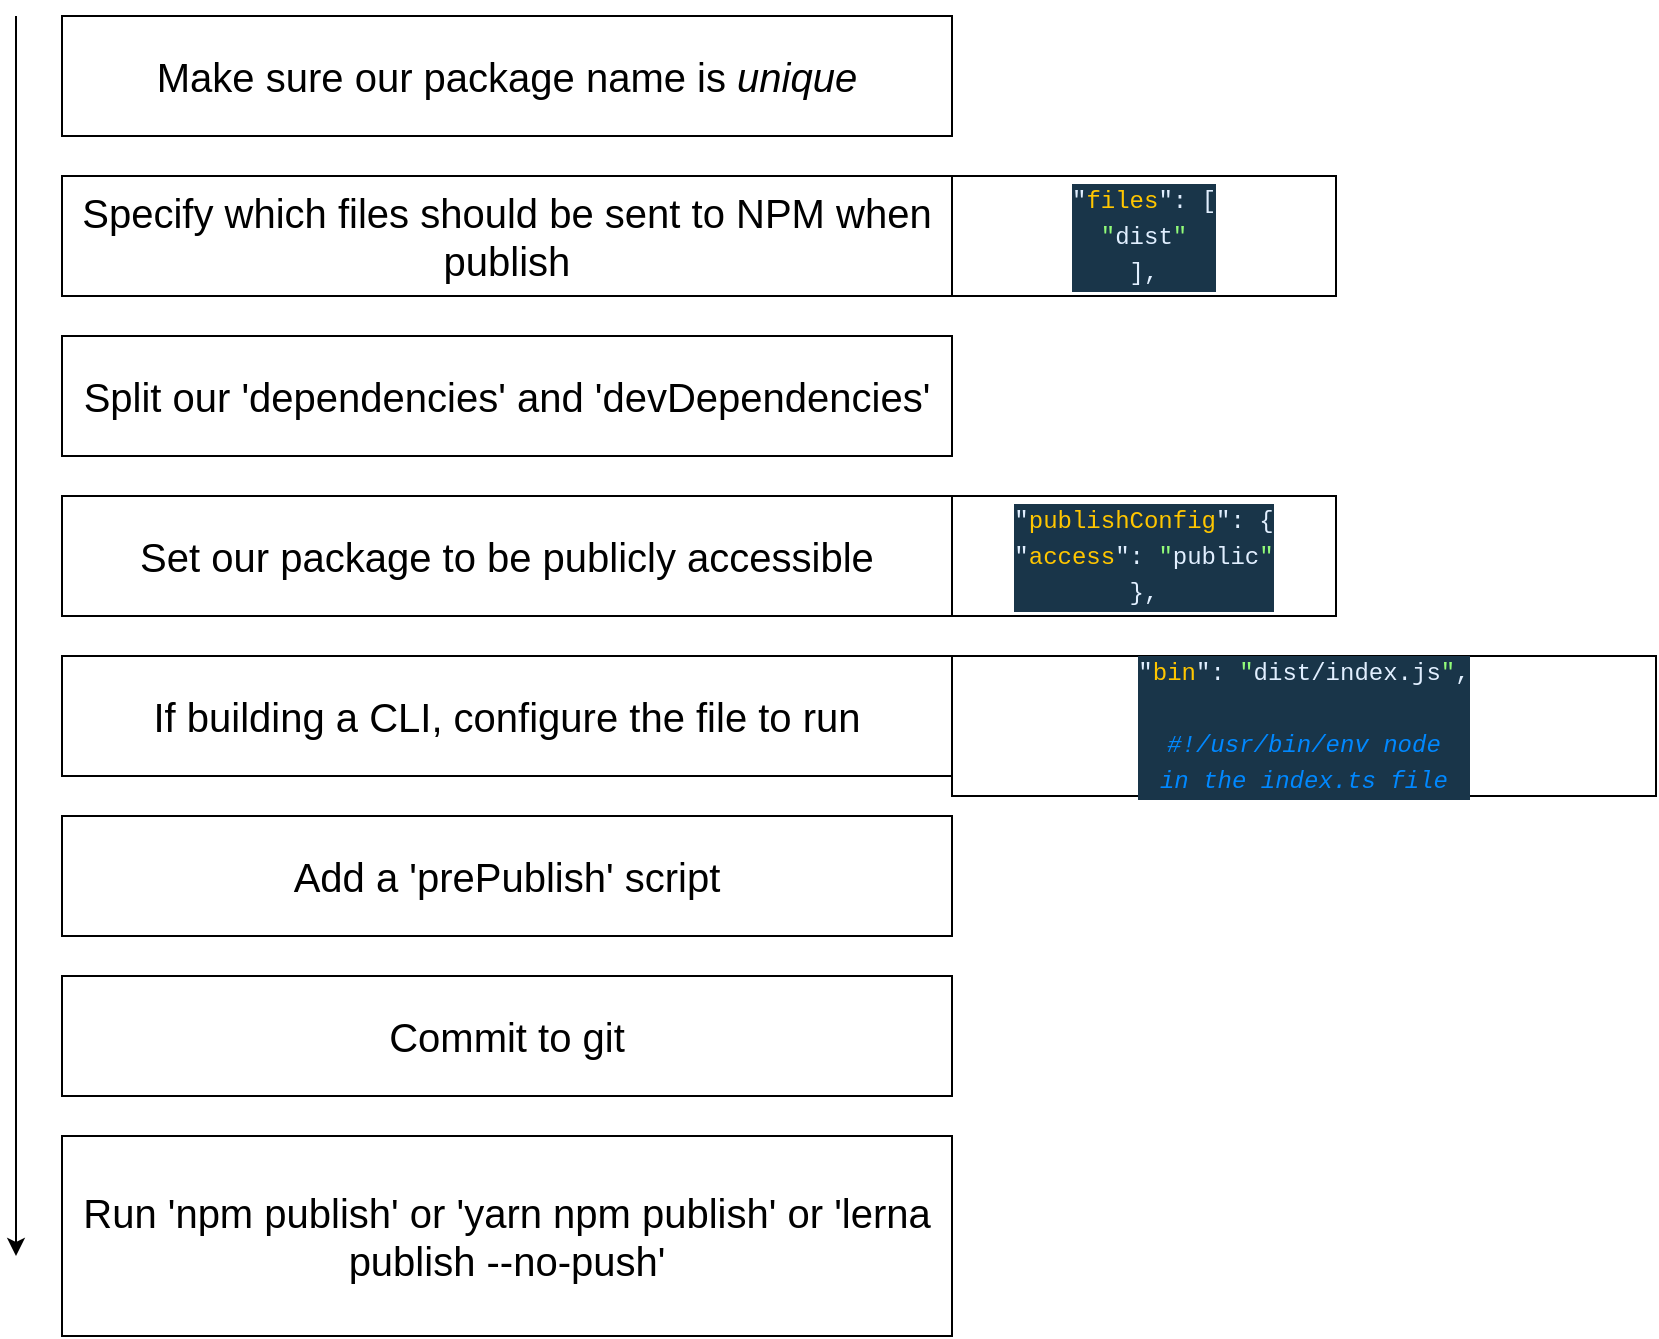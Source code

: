 <mxfile version="20.3.0" type="device"><diagram id="G8WxrayRfLGpbz-c9y8k" name="Page-1"><mxGraphModel dx="946" dy="672" grid="1" gridSize="10" guides="1" tooltips="1" connect="1" arrows="1" fold="1" page="1" pageScale="1" pageWidth="850" pageHeight="1100" math="0" shadow="0"><root><mxCell id="0"/><mxCell id="1" parent="0"/><mxCell id="HtIG3NaaIygR8OWVCpzk-1" value="&lt;font style=&quot;font-size: 20px;&quot;&gt;Make sure our package name is&lt;i&gt;&amp;nbsp;unique&lt;/i&gt;&lt;/font&gt;" style="rounded=0;whiteSpace=wrap;html=1;" vertex="1" parent="1"><mxGeometry x="43" y="30" width="445" height="60" as="geometry"/></mxCell><mxCell id="HtIG3NaaIygR8OWVCpzk-2" value="&lt;span style=&quot;font-size: 20px;&quot;&gt;Specify which files should be sent to NPM when publish&lt;/span&gt;" style="rounded=0;whiteSpace=wrap;html=1;" vertex="1" parent="1"><mxGeometry x="43" y="110" width="445" height="60" as="geometry"/></mxCell><mxCell id="HtIG3NaaIygR8OWVCpzk-3" value="&lt;span style=&quot;font-size: 20px;&quot;&gt;Split our 'dependencies' and 'devDependencies'&lt;/span&gt;" style="rounded=0;whiteSpace=wrap;html=1;" vertex="1" parent="1"><mxGeometry x="43" y="190" width="445" height="60" as="geometry"/></mxCell><mxCell id="HtIG3NaaIygR8OWVCpzk-4" value="&lt;span style=&quot;font-size: 20px;&quot;&gt;Set our package to be publicly accessible&lt;/span&gt;" style="rounded=0;whiteSpace=wrap;html=1;" vertex="1" parent="1"><mxGeometry x="43" y="270" width="445" height="60" as="geometry"/></mxCell><mxCell id="HtIG3NaaIygR8OWVCpzk-5" value="&lt;span style=&quot;font-size: 20px;&quot;&gt;If building a CLI, configure the file to run&lt;/span&gt;" style="rounded=0;whiteSpace=wrap;html=1;" vertex="1" parent="1"><mxGeometry x="43" y="350" width="445" height="60" as="geometry"/></mxCell><mxCell id="HtIG3NaaIygR8OWVCpzk-6" value="&lt;span style=&quot;font-size: 20px;&quot;&gt;Add a 'prePublish' script&lt;/span&gt;" style="rounded=0;whiteSpace=wrap;html=1;" vertex="1" parent="1"><mxGeometry x="43" y="430" width="445" height="60" as="geometry"/></mxCell><mxCell id="HtIG3NaaIygR8OWVCpzk-7" value="&lt;span style=&quot;font-size: 20px;&quot;&gt;Commit to git&lt;/span&gt;" style="rounded=0;whiteSpace=wrap;html=1;" vertex="1" parent="1"><mxGeometry x="43" y="510" width="445" height="60" as="geometry"/></mxCell><mxCell id="HtIG3NaaIygR8OWVCpzk-8" value="&lt;span style=&quot;font-size: 20px;&quot;&gt;Run 'npm publish' or 'yarn npm publish' or 'lerna publish --no-push'&lt;/span&gt;" style="rounded=0;whiteSpace=wrap;html=1;" vertex="1" parent="1"><mxGeometry x="43" y="590" width="445" height="100" as="geometry"/></mxCell><mxCell id="HtIG3NaaIygR8OWVCpzk-9" value="" style="endArrow=classic;html=1;rounded=0;fontSize=20;" edge="1" parent="1"><mxGeometry width="50" height="50" relative="1" as="geometry"><mxPoint x="20" y="30" as="sourcePoint"/><mxPoint x="20" y="650" as="targetPoint"/></mxGeometry></mxCell><mxCell id="HtIG3NaaIygR8OWVCpzk-10" value="&lt;div style=&quot;color: rgb(255, 255, 255); background-color: rgb(25, 53, 73); font-family: Menlo, Monaco, &amp;quot;Courier New&amp;quot;, monospace; font-size: 12px; line-height: 18px;&quot;&gt;&lt;div&gt;&lt;span style=&quot;color: #e1efff;&quot;&gt;&quot;&lt;/span&gt;&lt;span style=&quot;color: #ffc600;&quot;&gt;files&lt;/span&gt;&lt;span style=&quot;color: #e1efff;&quot;&gt;&quot;&lt;/span&gt;&lt;span style=&quot;color: #e1efff;&quot;&gt;:&lt;/span&gt;&lt;span style=&quot;color: #9effff;&quot;&gt; &lt;/span&gt;&lt;span style=&quot;color: #e1efff;&quot;&gt;[&lt;/span&gt;&lt;/div&gt;&lt;div&gt;&lt;span style=&quot;color: #9effff;&quot;&gt;      &lt;/span&gt;&lt;span style=&quot;color: #92fc79;&quot;&gt;&quot;&lt;/span&gt;&lt;span style=&quot;color: #e1efff;&quot;&gt;dist&lt;/span&gt;&lt;span style=&quot;color: #92fc79;&quot;&gt;&quot;&lt;/span&gt;&lt;/div&gt;&lt;div&gt;&lt;span style=&quot;color: #9effff;&quot;&gt;   &lt;/span&gt;&lt;span style=&quot;color: #e1efff;&quot;&gt;],&lt;/span&gt;&lt;/div&gt;&lt;/div&gt;" style="rounded=0;whiteSpace=wrap;html=1;fontSize=20;" vertex="1" parent="1"><mxGeometry x="488" y="110" width="192" height="60" as="geometry"/></mxCell><mxCell id="HtIG3NaaIygR8OWVCpzk-11" value="&lt;div style=&quot;color: rgb(255, 255, 255); background-color: rgb(25, 53, 73); font-family: Menlo, Monaco, &amp;quot;Courier New&amp;quot;, monospace; font-size: 12px; line-height: 18px;&quot;&gt;&lt;div&gt;&lt;span style=&quot;color: #e1efff;&quot;&gt;&quot;&lt;/span&gt;&lt;span style=&quot;color: #ffc600;&quot;&gt;publishConfig&lt;/span&gt;&lt;span style=&quot;color: #e1efff;&quot;&gt;&quot;&lt;/span&gt;&lt;span style=&quot;color: #e1efff;&quot;&gt;:&lt;/span&gt;&lt;span style=&quot;color: #9effff;&quot;&gt; &lt;/span&gt;&lt;span style=&quot;color: #e1efff;&quot;&gt;{&lt;/span&gt;&lt;/div&gt;&lt;div&gt;&lt;span style=&quot;color: #9effff;&quot;&gt;      &lt;/span&gt;&lt;span style=&quot;color: #e1efff;&quot;&gt;&quot;&lt;/span&gt;&lt;span style=&quot;color: #ffc600;&quot;&gt;access&lt;/span&gt;&lt;span style=&quot;color: #e1efff;&quot;&gt;&quot;&lt;/span&gt;&lt;span style=&quot;color: #e1efff;&quot;&gt;:&lt;/span&gt;&lt;span style=&quot;color: #9effff;&quot;&gt; &lt;/span&gt;&lt;span style=&quot;color: #92fc79;&quot;&gt;&quot;&lt;/span&gt;&lt;span style=&quot;color: #e1efff;&quot;&gt;public&lt;/span&gt;&lt;span style=&quot;color: #92fc79;&quot;&gt;&quot;&lt;/span&gt;&lt;/div&gt;&lt;div&gt;&lt;span style=&quot;color: #9effff;&quot;&gt;   &lt;/span&gt;&lt;span style=&quot;color: #e1efff;&quot;&gt;},&lt;/span&gt;&lt;/div&gt;&lt;/div&gt;" style="rounded=0;whiteSpace=wrap;html=1;fontSize=20;" vertex="1" parent="1"><mxGeometry x="488" y="270" width="192" height="60" as="geometry"/></mxCell><mxCell id="HtIG3NaaIygR8OWVCpzk-12" value="&lt;div style=&quot;color: rgb(255, 255, 255); background-color: rgb(25, 53, 73); font-family: Menlo, Monaco, &amp;quot;Courier New&amp;quot;, monospace; font-size: 12px; line-height: 18px;&quot;&gt;&lt;span style=&quot;color: #e1efff;&quot;&gt;&quot;&lt;/span&gt;&lt;span style=&quot;color: #ffc600;&quot;&gt;bin&lt;/span&gt;&lt;span style=&quot;color: #e1efff;&quot;&gt;&quot;&lt;/span&gt;&lt;span style=&quot;color: #e1efff;&quot;&gt;:&lt;/span&gt;&lt;span style=&quot;color: #9effff;&quot;&gt; &lt;/span&gt;&lt;span style=&quot;color: #92fc79;&quot;&gt;&quot;&lt;/span&gt;&lt;span style=&quot;color: #e1efff;&quot;&gt;dist/index.js&lt;/span&gt;&lt;span style=&quot;color: #92fc79;&quot;&gt;&quot;&lt;/span&gt;&lt;span style=&quot;color: #e1efff;&quot;&gt;,&lt;/span&gt;&lt;/div&gt;&lt;div style=&quot;color: rgb(255, 255, 255); background-color: rgb(25, 53, 73); font-family: Menlo, Monaco, &amp;quot;Courier New&amp;quot;, monospace; font-size: 12px; line-height: 18px;&quot;&gt;&lt;span style=&quot;color: #e1efff;&quot;&gt;&lt;br&gt;&lt;/span&gt;&lt;/div&gt;&lt;div style=&quot;color: rgb(255, 255, 255); background-color: rgb(25, 53, 73); font-family: Menlo, Monaco, &amp;quot;Courier New&amp;quot;, monospace; font-size: 12px; line-height: 18px;&quot;&gt;&lt;div style=&quot;line-height: 18px;&quot;&gt;&lt;span style=&quot;color: #0088ff;font-style: italic;&quot;&gt;#!/usr/bin/env node&lt;/span&gt;&lt;/div&gt;&lt;div style=&quot;line-height: 18px;&quot;&gt;&lt;span style=&quot;color: #0088ff;font-style: italic;&quot;&gt;in the index.ts file&lt;/span&gt;&lt;/div&gt;&lt;/div&gt;" style="rounded=0;whiteSpace=wrap;html=1;fontSize=20;" vertex="1" parent="1"><mxGeometry x="488" y="350" width="352" height="70" as="geometry"/></mxCell></root></mxGraphModel></diagram></mxfile>